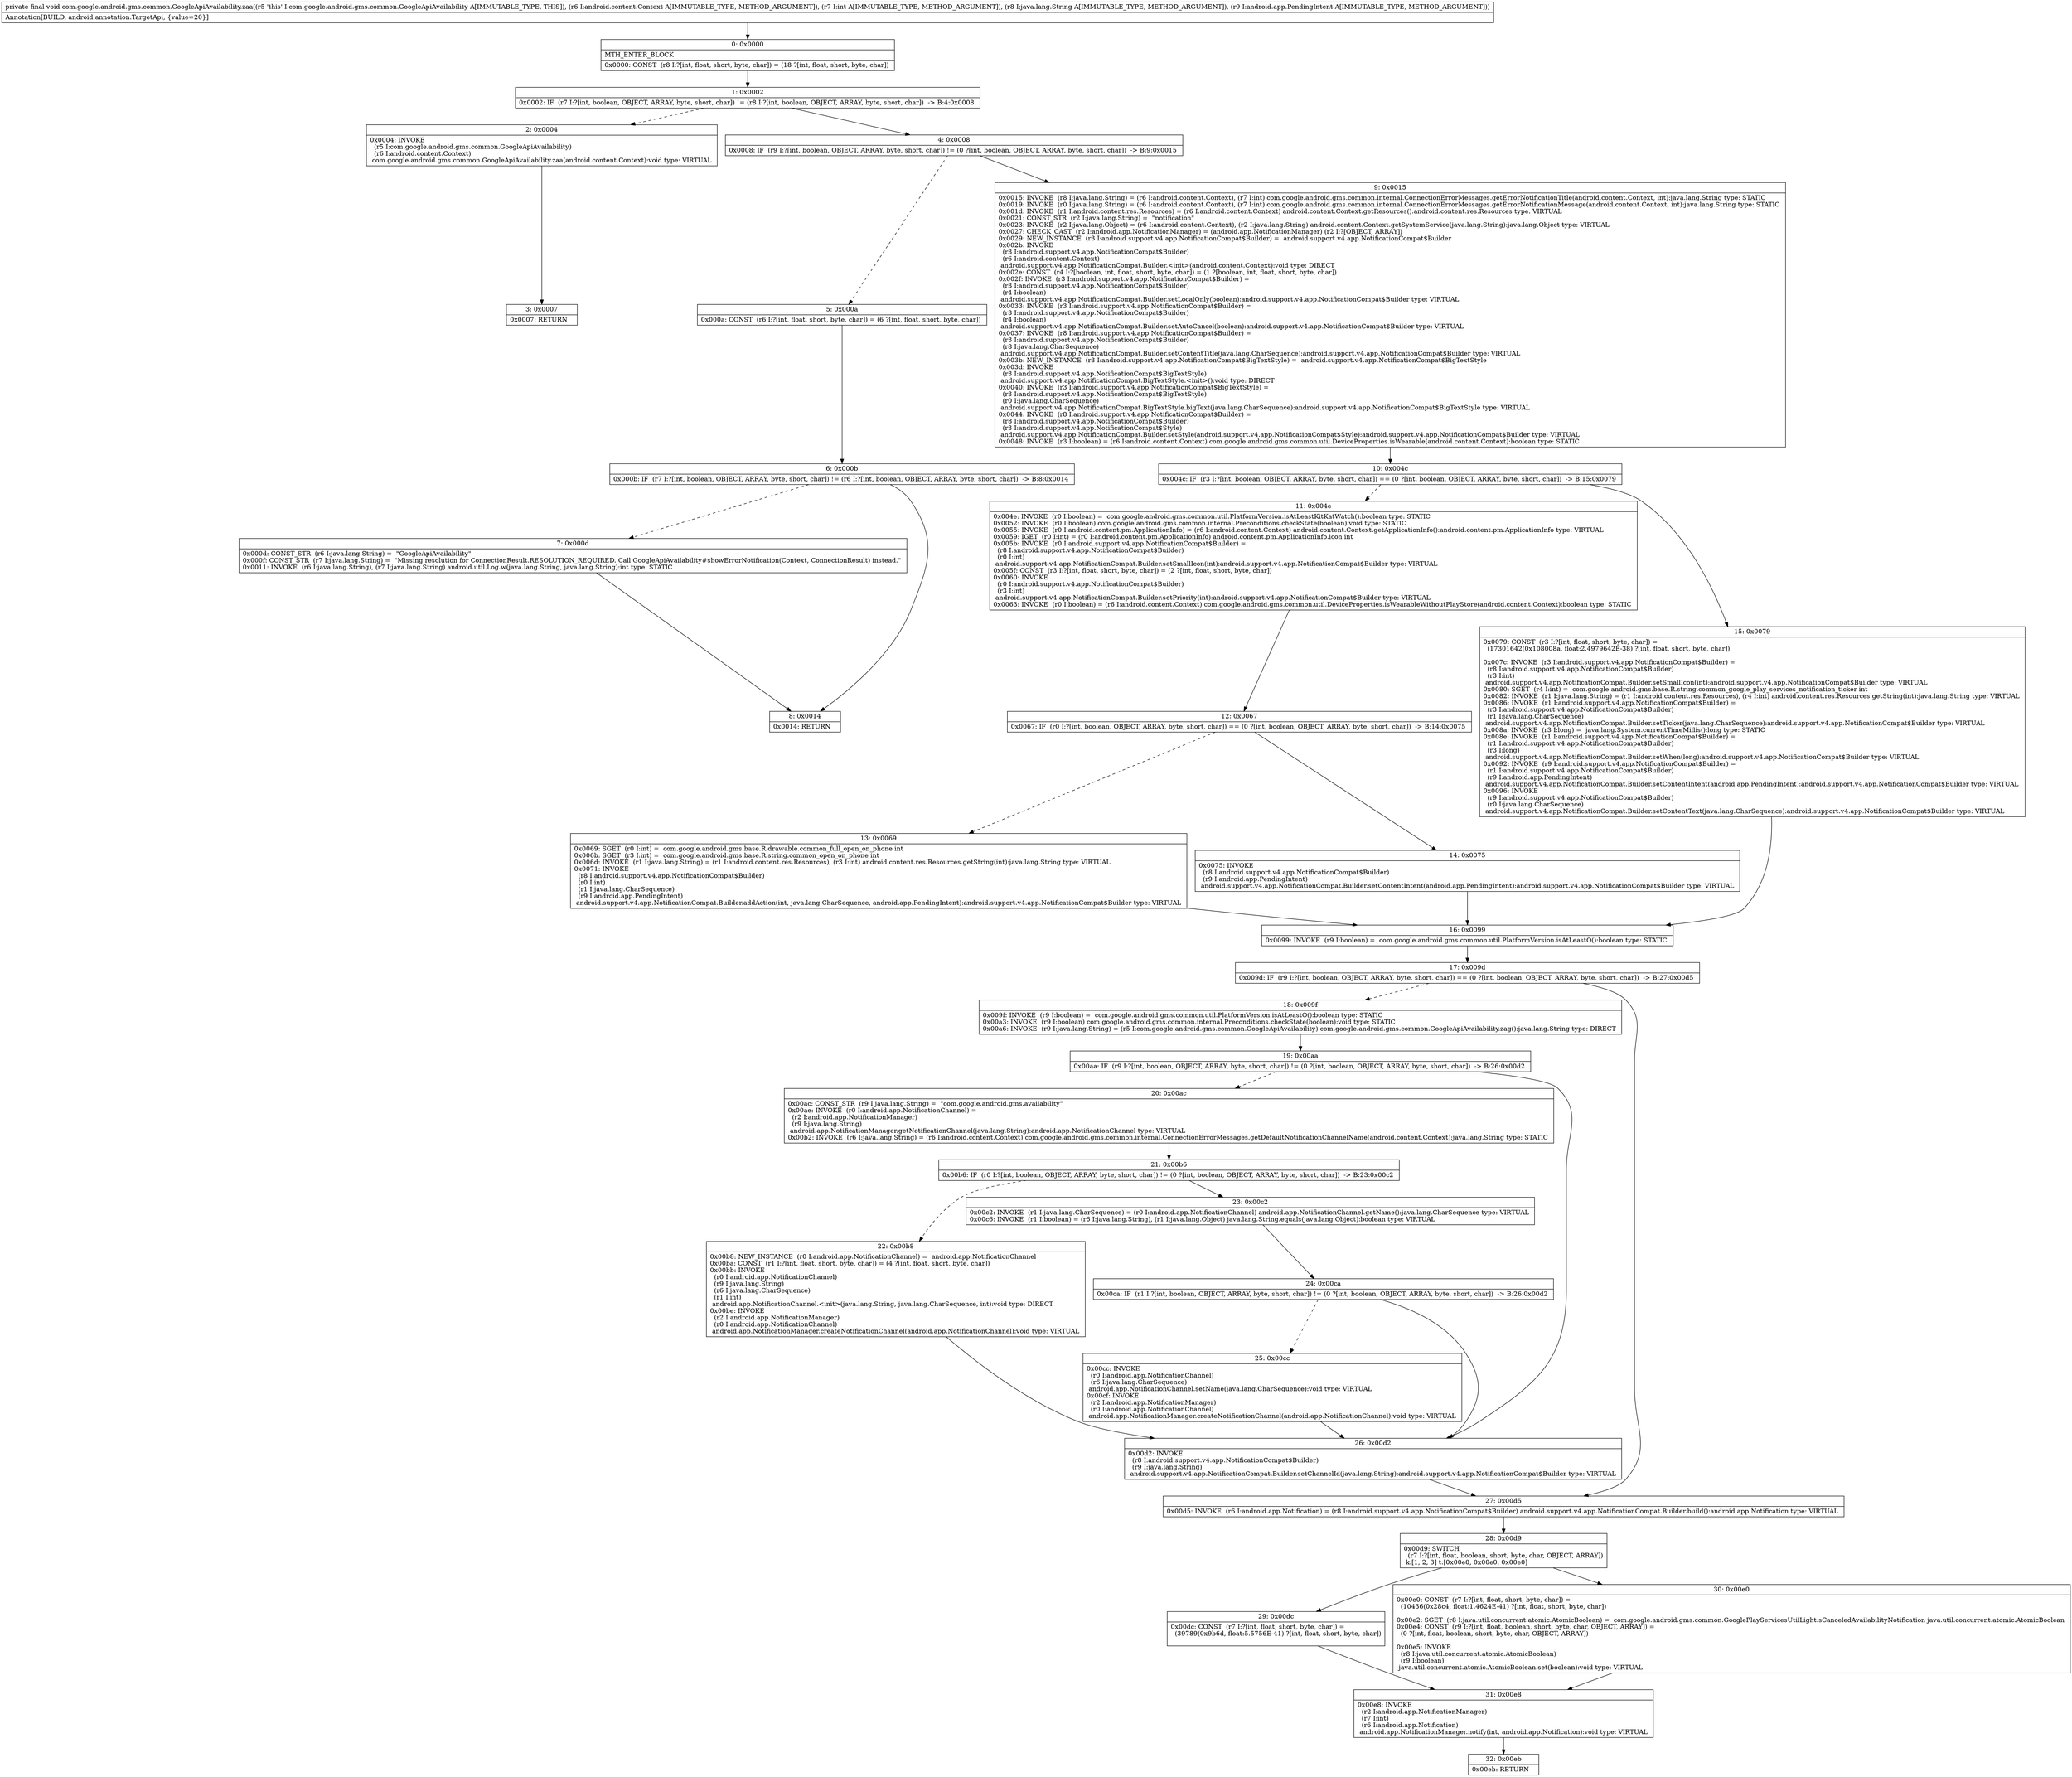 digraph "CFG forcom.google.android.gms.common.GoogleApiAvailability.zaa(Landroid\/content\/Context;ILjava\/lang\/String;Landroid\/app\/PendingIntent;)V" {
Node_0 [shape=record,label="{0\:\ 0x0000|MTH_ENTER_BLOCK\l|0x0000: CONST  (r8 I:?[int, float, short, byte, char]) = (18 ?[int, float, short, byte, char]) \l}"];
Node_1 [shape=record,label="{1\:\ 0x0002|0x0002: IF  (r7 I:?[int, boolean, OBJECT, ARRAY, byte, short, char]) != (r8 I:?[int, boolean, OBJECT, ARRAY, byte, short, char])  \-\> B:4:0x0008 \l}"];
Node_2 [shape=record,label="{2\:\ 0x0004|0x0004: INVOKE  \l  (r5 I:com.google.android.gms.common.GoogleApiAvailability)\l  (r6 I:android.content.Context)\l com.google.android.gms.common.GoogleApiAvailability.zaa(android.content.Context):void type: VIRTUAL \l}"];
Node_3 [shape=record,label="{3\:\ 0x0007|0x0007: RETURN   \l}"];
Node_4 [shape=record,label="{4\:\ 0x0008|0x0008: IF  (r9 I:?[int, boolean, OBJECT, ARRAY, byte, short, char]) != (0 ?[int, boolean, OBJECT, ARRAY, byte, short, char])  \-\> B:9:0x0015 \l}"];
Node_5 [shape=record,label="{5\:\ 0x000a|0x000a: CONST  (r6 I:?[int, float, short, byte, char]) = (6 ?[int, float, short, byte, char]) \l}"];
Node_6 [shape=record,label="{6\:\ 0x000b|0x000b: IF  (r7 I:?[int, boolean, OBJECT, ARRAY, byte, short, char]) != (r6 I:?[int, boolean, OBJECT, ARRAY, byte, short, char])  \-\> B:8:0x0014 \l}"];
Node_7 [shape=record,label="{7\:\ 0x000d|0x000d: CONST_STR  (r6 I:java.lang.String) =  \"GoogleApiAvailability\" \l0x000f: CONST_STR  (r7 I:java.lang.String) =  \"Missing resolution for ConnectionResult.RESOLUTION_REQUIRED. Call GoogleApiAvailability#showErrorNotification(Context, ConnectionResult) instead.\" \l0x0011: INVOKE  (r6 I:java.lang.String), (r7 I:java.lang.String) android.util.Log.w(java.lang.String, java.lang.String):int type: STATIC \l}"];
Node_8 [shape=record,label="{8\:\ 0x0014|0x0014: RETURN   \l}"];
Node_9 [shape=record,label="{9\:\ 0x0015|0x0015: INVOKE  (r8 I:java.lang.String) = (r6 I:android.content.Context), (r7 I:int) com.google.android.gms.common.internal.ConnectionErrorMessages.getErrorNotificationTitle(android.content.Context, int):java.lang.String type: STATIC \l0x0019: INVOKE  (r0 I:java.lang.String) = (r6 I:android.content.Context), (r7 I:int) com.google.android.gms.common.internal.ConnectionErrorMessages.getErrorNotificationMessage(android.content.Context, int):java.lang.String type: STATIC \l0x001d: INVOKE  (r1 I:android.content.res.Resources) = (r6 I:android.content.Context) android.content.Context.getResources():android.content.res.Resources type: VIRTUAL \l0x0021: CONST_STR  (r2 I:java.lang.String) =  \"notification\" \l0x0023: INVOKE  (r2 I:java.lang.Object) = (r6 I:android.content.Context), (r2 I:java.lang.String) android.content.Context.getSystemService(java.lang.String):java.lang.Object type: VIRTUAL \l0x0027: CHECK_CAST  (r2 I:android.app.NotificationManager) = (android.app.NotificationManager) (r2 I:?[OBJECT, ARRAY]) \l0x0029: NEW_INSTANCE  (r3 I:android.support.v4.app.NotificationCompat$Builder) =  android.support.v4.app.NotificationCompat$Builder \l0x002b: INVOKE  \l  (r3 I:android.support.v4.app.NotificationCompat$Builder)\l  (r6 I:android.content.Context)\l android.support.v4.app.NotificationCompat.Builder.\<init\>(android.content.Context):void type: DIRECT \l0x002e: CONST  (r4 I:?[boolean, int, float, short, byte, char]) = (1 ?[boolean, int, float, short, byte, char]) \l0x002f: INVOKE  (r3 I:android.support.v4.app.NotificationCompat$Builder) = \l  (r3 I:android.support.v4.app.NotificationCompat$Builder)\l  (r4 I:boolean)\l android.support.v4.app.NotificationCompat.Builder.setLocalOnly(boolean):android.support.v4.app.NotificationCompat$Builder type: VIRTUAL \l0x0033: INVOKE  (r3 I:android.support.v4.app.NotificationCompat$Builder) = \l  (r3 I:android.support.v4.app.NotificationCompat$Builder)\l  (r4 I:boolean)\l android.support.v4.app.NotificationCompat.Builder.setAutoCancel(boolean):android.support.v4.app.NotificationCompat$Builder type: VIRTUAL \l0x0037: INVOKE  (r8 I:android.support.v4.app.NotificationCompat$Builder) = \l  (r3 I:android.support.v4.app.NotificationCompat$Builder)\l  (r8 I:java.lang.CharSequence)\l android.support.v4.app.NotificationCompat.Builder.setContentTitle(java.lang.CharSequence):android.support.v4.app.NotificationCompat$Builder type: VIRTUAL \l0x003b: NEW_INSTANCE  (r3 I:android.support.v4.app.NotificationCompat$BigTextStyle) =  android.support.v4.app.NotificationCompat$BigTextStyle \l0x003d: INVOKE  \l  (r3 I:android.support.v4.app.NotificationCompat$BigTextStyle)\l android.support.v4.app.NotificationCompat.BigTextStyle.\<init\>():void type: DIRECT \l0x0040: INVOKE  (r3 I:android.support.v4.app.NotificationCompat$BigTextStyle) = \l  (r3 I:android.support.v4.app.NotificationCompat$BigTextStyle)\l  (r0 I:java.lang.CharSequence)\l android.support.v4.app.NotificationCompat.BigTextStyle.bigText(java.lang.CharSequence):android.support.v4.app.NotificationCompat$BigTextStyle type: VIRTUAL \l0x0044: INVOKE  (r8 I:android.support.v4.app.NotificationCompat$Builder) = \l  (r8 I:android.support.v4.app.NotificationCompat$Builder)\l  (r3 I:android.support.v4.app.NotificationCompat$Style)\l android.support.v4.app.NotificationCompat.Builder.setStyle(android.support.v4.app.NotificationCompat$Style):android.support.v4.app.NotificationCompat$Builder type: VIRTUAL \l0x0048: INVOKE  (r3 I:boolean) = (r6 I:android.content.Context) com.google.android.gms.common.util.DeviceProperties.isWearable(android.content.Context):boolean type: STATIC \l}"];
Node_10 [shape=record,label="{10\:\ 0x004c|0x004c: IF  (r3 I:?[int, boolean, OBJECT, ARRAY, byte, short, char]) == (0 ?[int, boolean, OBJECT, ARRAY, byte, short, char])  \-\> B:15:0x0079 \l}"];
Node_11 [shape=record,label="{11\:\ 0x004e|0x004e: INVOKE  (r0 I:boolean) =  com.google.android.gms.common.util.PlatformVersion.isAtLeastKitKatWatch():boolean type: STATIC \l0x0052: INVOKE  (r0 I:boolean) com.google.android.gms.common.internal.Preconditions.checkState(boolean):void type: STATIC \l0x0055: INVOKE  (r0 I:android.content.pm.ApplicationInfo) = (r6 I:android.content.Context) android.content.Context.getApplicationInfo():android.content.pm.ApplicationInfo type: VIRTUAL \l0x0059: IGET  (r0 I:int) = (r0 I:android.content.pm.ApplicationInfo) android.content.pm.ApplicationInfo.icon int \l0x005b: INVOKE  (r0 I:android.support.v4.app.NotificationCompat$Builder) = \l  (r8 I:android.support.v4.app.NotificationCompat$Builder)\l  (r0 I:int)\l android.support.v4.app.NotificationCompat.Builder.setSmallIcon(int):android.support.v4.app.NotificationCompat$Builder type: VIRTUAL \l0x005f: CONST  (r3 I:?[int, float, short, byte, char]) = (2 ?[int, float, short, byte, char]) \l0x0060: INVOKE  \l  (r0 I:android.support.v4.app.NotificationCompat$Builder)\l  (r3 I:int)\l android.support.v4.app.NotificationCompat.Builder.setPriority(int):android.support.v4.app.NotificationCompat$Builder type: VIRTUAL \l0x0063: INVOKE  (r0 I:boolean) = (r6 I:android.content.Context) com.google.android.gms.common.util.DeviceProperties.isWearableWithoutPlayStore(android.content.Context):boolean type: STATIC \l}"];
Node_12 [shape=record,label="{12\:\ 0x0067|0x0067: IF  (r0 I:?[int, boolean, OBJECT, ARRAY, byte, short, char]) == (0 ?[int, boolean, OBJECT, ARRAY, byte, short, char])  \-\> B:14:0x0075 \l}"];
Node_13 [shape=record,label="{13\:\ 0x0069|0x0069: SGET  (r0 I:int) =  com.google.android.gms.base.R.drawable.common_full_open_on_phone int \l0x006b: SGET  (r3 I:int) =  com.google.android.gms.base.R.string.common_open_on_phone int \l0x006d: INVOKE  (r1 I:java.lang.String) = (r1 I:android.content.res.Resources), (r3 I:int) android.content.res.Resources.getString(int):java.lang.String type: VIRTUAL \l0x0071: INVOKE  \l  (r8 I:android.support.v4.app.NotificationCompat$Builder)\l  (r0 I:int)\l  (r1 I:java.lang.CharSequence)\l  (r9 I:android.app.PendingIntent)\l android.support.v4.app.NotificationCompat.Builder.addAction(int, java.lang.CharSequence, android.app.PendingIntent):android.support.v4.app.NotificationCompat$Builder type: VIRTUAL \l}"];
Node_14 [shape=record,label="{14\:\ 0x0075|0x0075: INVOKE  \l  (r8 I:android.support.v4.app.NotificationCompat$Builder)\l  (r9 I:android.app.PendingIntent)\l android.support.v4.app.NotificationCompat.Builder.setContentIntent(android.app.PendingIntent):android.support.v4.app.NotificationCompat$Builder type: VIRTUAL \l}"];
Node_15 [shape=record,label="{15\:\ 0x0079|0x0079: CONST  (r3 I:?[int, float, short, byte, char]) = \l  (17301642(0x108008a, float:2.4979642E\-38) ?[int, float, short, byte, char])\l \l0x007c: INVOKE  (r3 I:android.support.v4.app.NotificationCompat$Builder) = \l  (r8 I:android.support.v4.app.NotificationCompat$Builder)\l  (r3 I:int)\l android.support.v4.app.NotificationCompat.Builder.setSmallIcon(int):android.support.v4.app.NotificationCompat$Builder type: VIRTUAL \l0x0080: SGET  (r4 I:int) =  com.google.android.gms.base.R.string.common_google_play_services_notification_ticker int \l0x0082: INVOKE  (r1 I:java.lang.String) = (r1 I:android.content.res.Resources), (r4 I:int) android.content.res.Resources.getString(int):java.lang.String type: VIRTUAL \l0x0086: INVOKE  (r1 I:android.support.v4.app.NotificationCompat$Builder) = \l  (r3 I:android.support.v4.app.NotificationCompat$Builder)\l  (r1 I:java.lang.CharSequence)\l android.support.v4.app.NotificationCompat.Builder.setTicker(java.lang.CharSequence):android.support.v4.app.NotificationCompat$Builder type: VIRTUAL \l0x008a: INVOKE  (r3 I:long) =  java.lang.System.currentTimeMillis():long type: STATIC \l0x008e: INVOKE  (r1 I:android.support.v4.app.NotificationCompat$Builder) = \l  (r1 I:android.support.v4.app.NotificationCompat$Builder)\l  (r3 I:long)\l android.support.v4.app.NotificationCompat.Builder.setWhen(long):android.support.v4.app.NotificationCompat$Builder type: VIRTUAL \l0x0092: INVOKE  (r9 I:android.support.v4.app.NotificationCompat$Builder) = \l  (r1 I:android.support.v4.app.NotificationCompat$Builder)\l  (r9 I:android.app.PendingIntent)\l android.support.v4.app.NotificationCompat.Builder.setContentIntent(android.app.PendingIntent):android.support.v4.app.NotificationCompat$Builder type: VIRTUAL \l0x0096: INVOKE  \l  (r9 I:android.support.v4.app.NotificationCompat$Builder)\l  (r0 I:java.lang.CharSequence)\l android.support.v4.app.NotificationCompat.Builder.setContentText(java.lang.CharSequence):android.support.v4.app.NotificationCompat$Builder type: VIRTUAL \l}"];
Node_16 [shape=record,label="{16\:\ 0x0099|0x0099: INVOKE  (r9 I:boolean) =  com.google.android.gms.common.util.PlatformVersion.isAtLeastO():boolean type: STATIC \l}"];
Node_17 [shape=record,label="{17\:\ 0x009d|0x009d: IF  (r9 I:?[int, boolean, OBJECT, ARRAY, byte, short, char]) == (0 ?[int, boolean, OBJECT, ARRAY, byte, short, char])  \-\> B:27:0x00d5 \l}"];
Node_18 [shape=record,label="{18\:\ 0x009f|0x009f: INVOKE  (r9 I:boolean) =  com.google.android.gms.common.util.PlatformVersion.isAtLeastO():boolean type: STATIC \l0x00a3: INVOKE  (r9 I:boolean) com.google.android.gms.common.internal.Preconditions.checkState(boolean):void type: STATIC \l0x00a6: INVOKE  (r9 I:java.lang.String) = (r5 I:com.google.android.gms.common.GoogleApiAvailability) com.google.android.gms.common.GoogleApiAvailability.zag():java.lang.String type: DIRECT \l}"];
Node_19 [shape=record,label="{19\:\ 0x00aa|0x00aa: IF  (r9 I:?[int, boolean, OBJECT, ARRAY, byte, short, char]) != (0 ?[int, boolean, OBJECT, ARRAY, byte, short, char])  \-\> B:26:0x00d2 \l}"];
Node_20 [shape=record,label="{20\:\ 0x00ac|0x00ac: CONST_STR  (r9 I:java.lang.String) =  \"com.google.android.gms.availability\" \l0x00ae: INVOKE  (r0 I:android.app.NotificationChannel) = \l  (r2 I:android.app.NotificationManager)\l  (r9 I:java.lang.String)\l android.app.NotificationManager.getNotificationChannel(java.lang.String):android.app.NotificationChannel type: VIRTUAL \l0x00b2: INVOKE  (r6 I:java.lang.String) = (r6 I:android.content.Context) com.google.android.gms.common.internal.ConnectionErrorMessages.getDefaultNotificationChannelName(android.content.Context):java.lang.String type: STATIC \l}"];
Node_21 [shape=record,label="{21\:\ 0x00b6|0x00b6: IF  (r0 I:?[int, boolean, OBJECT, ARRAY, byte, short, char]) != (0 ?[int, boolean, OBJECT, ARRAY, byte, short, char])  \-\> B:23:0x00c2 \l}"];
Node_22 [shape=record,label="{22\:\ 0x00b8|0x00b8: NEW_INSTANCE  (r0 I:android.app.NotificationChannel) =  android.app.NotificationChannel \l0x00ba: CONST  (r1 I:?[int, float, short, byte, char]) = (4 ?[int, float, short, byte, char]) \l0x00bb: INVOKE  \l  (r0 I:android.app.NotificationChannel)\l  (r9 I:java.lang.String)\l  (r6 I:java.lang.CharSequence)\l  (r1 I:int)\l android.app.NotificationChannel.\<init\>(java.lang.String, java.lang.CharSequence, int):void type: DIRECT \l0x00be: INVOKE  \l  (r2 I:android.app.NotificationManager)\l  (r0 I:android.app.NotificationChannel)\l android.app.NotificationManager.createNotificationChannel(android.app.NotificationChannel):void type: VIRTUAL \l}"];
Node_23 [shape=record,label="{23\:\ 0x00c2|0x00c2: INVOKE  (r1 I:java.lang.CharSequence) = (r0 I:android.app.NotificationChannel) android.app.NotificationChannel.getName():java.lang.CharSequence type: VIRTUAL \l0x00c6: INVOKE  (r1 I:boolean) = (r6 I:java.lang.String), (r1 I:java.lang.Object) java.lang.String.equals(java.lang.Object):boolean type: VIRTUAL \l}"];
Node_24 [shape=record,label="{24\:\ 0x00ca|0x00ca: IF  (r1 I:?[int, boolean, OBJECT, ARRAY, byte, short, char]) != (0 ?[int, boolean, OBJECT, ARRAY, byte, short, char])  \-\> B:26:0x00d2 \l}"];
Node_25 [shape=record,label="{25\:\ 0x00cc|0x00cc: INVOKE  \l  (r0 I:android.app.NotificationChannel)\l  (r6 I:java.lang.CharSequence)\l android.app.NotificationChannel.setName(java.lang.CharSequence):void type: VIRTUAL \l0x00cf: INVOKE  \l  (r2 I:android.app.NotificationManager)\l  (r0 I:android.app.NotificationChannel)\l android.app.NotificationManager.createNotificationChannel(android.app.NotificationChannel):void type: VIRTUAL \l}"];
Node_26 [shape=record,label="{26\:\ 0x00d2|0x00d2: INVOKE  \l  (r8 I:android.support.v4.app.NotificationCompat$Builder)\l  (r9 I:java.lang.String)\l android.support.v4.app.NotificationCompat.Builder.setChannelId(java.lang.String):android.support.v4.app.NotificationCompat$Builder type: VIRTUAL \l}"];
Node_27 [shape=record,label="{27\:\ 0x00d5|0x00d5: INVOKE  (r6 I:android.app.Notification) = (r8 I:android.support.v4.app.NotificationCompat$Builder) android.support.v4.app.NotificationCompat.Builder.build():android.app.Notification type: VIRTUAL \l}"];
Node_28 [shape=record,label="{28\:\ 0x00d9|0x00d9: SWITCH  \l  (r7 I:?[int, float, boolean, short, byte, char, OBJECT, ARRAY])\l k:[1, 2, 3] t:[0x00e0, 0x00e0, 0x00e0] \l}"];
Node_29 [shape=record,label="{29\:\ 0x00dc|0x00dc: CONST  (r7 I:?[int, float, short, byte, char]) = \l  (39789(0x9b6d, float:5.5756E\-41) ?[int, float, short, byte, char])\l \l}"];
Node_30 [shape=record,label="{30\:\ 0x00e0|0x00e0: CONST  (r7 I:?[int, float, short, byte, char]) = \l  (10436(0x28c4, float:1.4624E\-41) ?[int, float, short, byte, char])\l \l0x00e2: SGET  (r8 I:java.util.concurrent.atomic.AtomicBoolean) =  com.google.android.gms.common.GooglePlayServicesUtilLight.sCanceledAvailabilityNotification java.util.concurrent.atomic.AtomicBoolean \l0x00e4: CONST  (r9 I:?[int, float, boolean, short, byte, char, OBJECT, ARRAY]) = \l  (0 ?[int, float, boolean, short, byte, char, OBJECT, ARRAY])\l \l0x00e5: INVOKE  \l  (r8 I:java.util.concurrent.atomic.AtomicBoolean)\l  (r9 I:boolean)\l java.util.concurrent.atomic.AtomicBoolean.set(boolean):void type: VIRTUAL \l}"];
Node_31 [shape=record,label="{31\:\ 0x00e8|0x00e8: INVOKE  \l  (r2 I:android.app.NotificationManager)\l  (r7 I:int)\l  (r6 I:android.app.Notification)\l android.app.NotificationManager.notify(int, android.app.Notification):void type: VIRTUAL \l}"];
Node_32 [shape=record,label="{32\:\ 0x00eb|0x00eb: RETURN   \l}"];
MethodNode[shape=record,label="{private final void com.google.android.gms.common.GoogleApiAvailability.zaa((r5 'this' I:com.google.android.gms.common.GoogleApiAvailability A[IMMUTABLE_TYPE, THIS]), (r6 I:android.content.Context A[IMMUTABLE_TYPE, METHOD_ARGUMENT]), (r7 I:int A[IMMUTABLE_TYPE, METHOD_ARGUMENT]), (r8 I:java.lang.String A[IMMUTABLE_TYPE, METHOD_ARGUMENT]), (r9 I:android.app.PendingIntent A[IMMUTABLE_TYPE, METHOD_ARGUMENT]))  | Annotation[BUILD, android.annotation.TargetApi, \{value=20\}]\l}"];
MethodNode -> Node_0;
Node_0 -> Node_1;
Node_1 -> Node_2[style=dashed];
Node_1 -> Node_4;
Node_2 -> Node_3;
Node_4 -> Node_5[style=dashed];
Node_4 -> Node_9;
Node_5 -> Node_6;
Node_6 -> Node_7[style=dashed];
Node_6 -> Node_8;
Node_7 -> Node_8;
Node_9 -> Node_10;
Node_10 -> Node_11[style=dashed];
Node_10 -> Node_15;
Node_11 -> Node_12;
Node_12 -> Node_13[style=dashed];
Node_12 -> Node_14;
Node_13 -> Node_16;
Node_14 -> Node_16;
Node_15 -> Node_16;
Node_16 -> Node_17;
Node_17 -> Node_18[style=dashed];
Node_17 -> Node_27;
Node_18 -> Node_19;
Node_19 -> Node_20[style=dashed];
Node_19 -> Node_26;
Node_20 -> Node_21;
Node_21 -> Node_22[style=dashed];
Node_21 -> Node_23;
Node_22 -> Node_26;
Node_23 -> Node_24;
Node_24 -> Node_25[style=dashed];
Node_24 -> Node_26;
Node_25 -> Node_26;
Node_26 -> Node_27;
Node_27 -> Node_28;
Node_28 -> Node_29;
Node_28 -> Node_30;
Node_29 -> Node_31;
Node_30 -> Node_31;
Node_31 -> Node_32;
}

